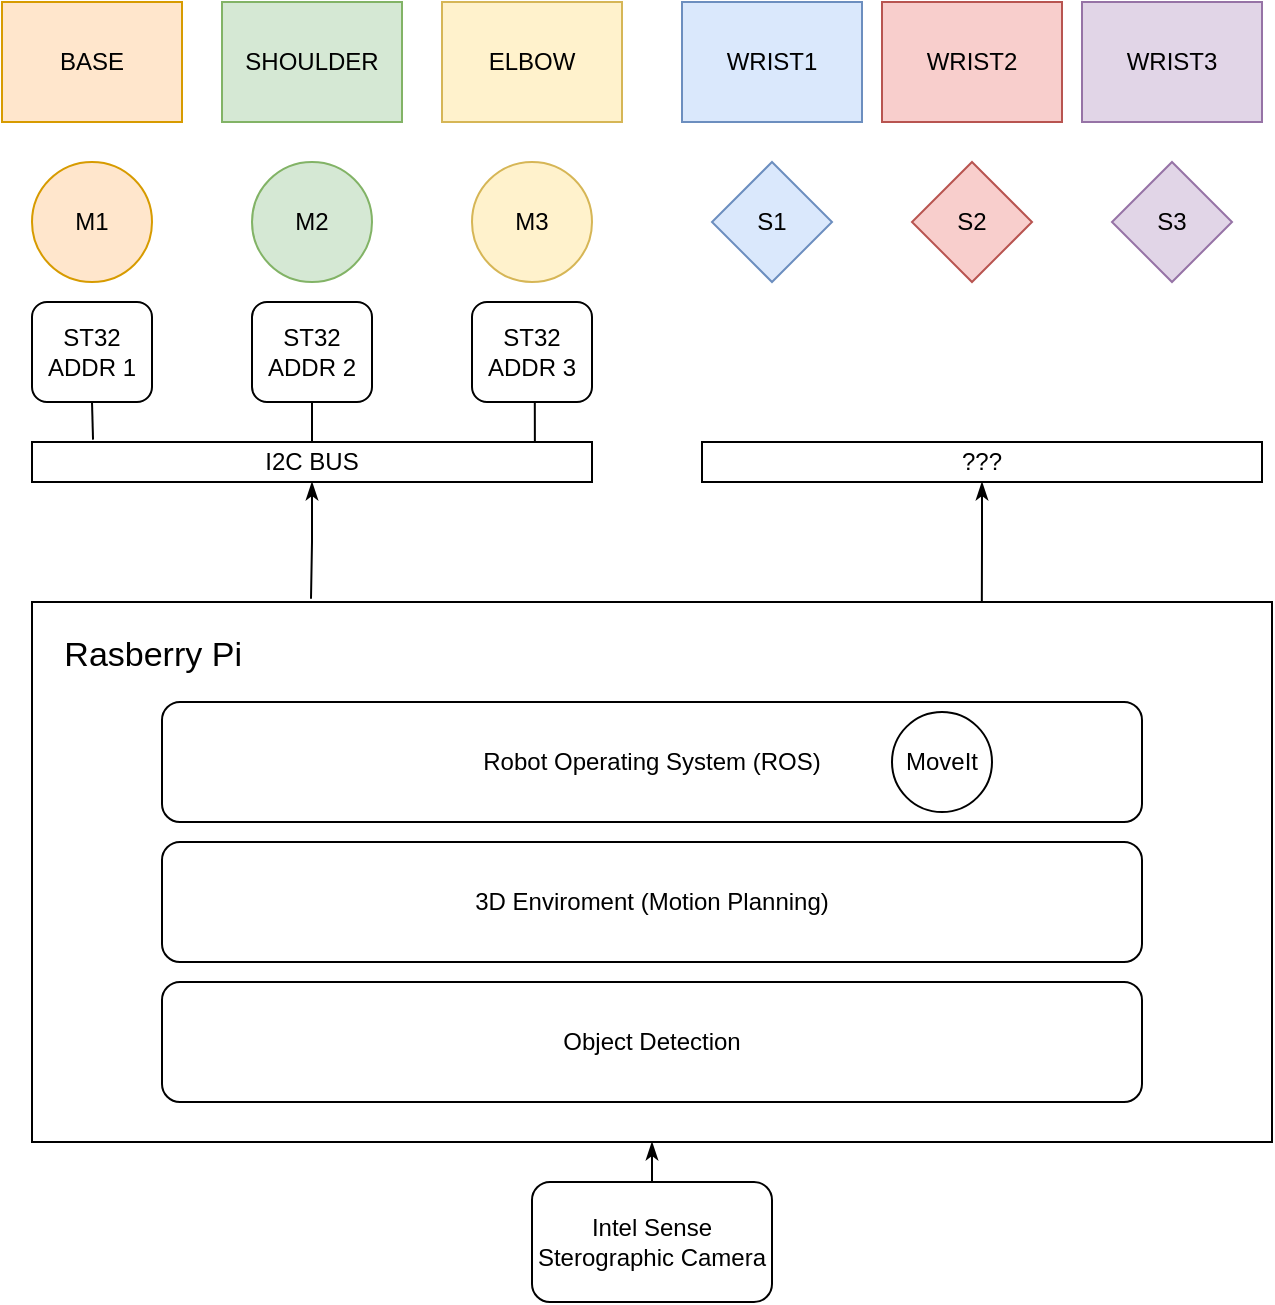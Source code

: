 <mxfile version="12.5.1" type="github">
  <diagram id="L-ai7fAyJBnf2PLU2uu1" name="Page-1">
    <mxGraphModel dx="981" dy="630" grid="1" gridSize="10" guides="1" tooltips="1" connect="1" arrows="1" fold="1" page="1" pageScale="1" pageWidth="850" pageHeight="1100" math="0" shadow="0">
      <root>
        <mxCell id="0"/>
        <mxCell id="1" parent="0"/>
        <mxCell id="LJsphAcHxgrP_2_Ti7BV-1" value="M1" style="ellipse;whiteSpace=wrap;html=1;aspect=fixed;fillColor=#ffe6cc;strokeColor=#d79b00;" parent="1" vertex="1">
          <mxGeometry x="120" y="180" width="60" height="60" as="geometry"/>
        </mxCell>
        <mxCell id="LJsphAcHxgrP_2_Ti7BV-2" value="M2" style="ellipse;whiteSpace=wrap;html=1;aspect=fixed;fillColor=#d5e8d4;strokeColor=#82b366;" parent="1" vertex="1">
          <mxGeometry x="230" y="180" width="60" height="60" as="geometry"/>
        </mxCell>
        <mxCell id="LJsphAcHxgrP_2_Ti7BV-3" value="M3" style="ellipse;whiteSpace=wrap;html=1;aspect=fixed;fillColor=#fff2cc;strokeColor=#d6b656;" parent="1" vertex="1">
          <mxGeometry x="340" y="180" width="60" height="60" as="geometry"/>
        </mxCell>
        <mxCell id="LJsphAcHxgrP_2_Ti7BV-4" value="S1" style="rhombus;whiteSpace=wrap;html=1;fillColor=#dae8fc;strokeColor=#6c8ebf;" parent="1" vertex="1">
          <mxGeometry x="460" y="180" width="60" height="60" as="geometry"/>
        </mxCell>
        <mxCell id="LJsphAcHxgrP_2_Ti7BV-5" value="S2" style="rhombus;whiteSpace=wrap;html=1;fillColor=#f8cecc;strokeColor=#b85450;" parent="1" vertex="1">
          <mxGeometry x="560" y="180" width="60" height="60" as="geometry"/>
        </mxCell>
        <mxCell id="LJsphAcHxgrP_2_Ti7BV-6" value="S3" style="rhombus;whiteSpace=wrap;html=1;fillColor=#e1d5e7;strokeColor=#9673a6;" parent="1" vertex="1">
          <mxGeometry x="660" y="180" width="60" height="60" as="geometry"/>
        </mxCell>
        <mxCell id="D1XfDUeKwlj6QDrGRqhB-1" value="BASE" style="rounded=0;whiteSpace=wrap;html=1;fillColor=#ffe6cc;strokeColor=#d79b00;" vertex="1" parent="1">
          <mxGeometry x="105" y="100" width="90" height="60" as="geometry"/>
        </mxCell>
        <mxCell id="D1XfDUeKwlj6QDrGRqhB-5" value="SHOULDER" style="rounded=0;whiteSpace=wrap;html=1;fillColor=#d5e8d4;strokeColor=#82b366;" vertex="1" parent="1">
          <mxGeometry x="215" y="100" width="90" height="60" as="geometry"/>
        </mxCell>
        <mxCell id="D1XfDUeKwlj6QDrGRqhB-6" value="ELBOW" style="rounded=0;whiteSpace=wrap;html=1;fillColor=#fff2cc;strokeColor=#d6b656;" vertex="1" parent="1">
          <mxGeometry x="325" y="100" width="90" height="60" as="geometry"/>
        </mxCell>
        <mxCell id="D1XfDUeKwlj6QDrGRqhB-7" value="WRIST1" style="rounded=0;whiteSpace=wrap;html=1;fillColor=#dae8fc;strokeColor=#6c8ebf;" vertex="1" parent="1">
          <mxGeometry x="445" y="100" width="90" height="60" as="geometry"/>
        </mxCell>
        <mxCell id="D1XfDUeKwlj6QDrGRqhB-8" value="WRIST2" style="rounded=0;whiteSpace=wrap;html=1;fillColor=#f8cecc;strokeColor=#b85450;" vertex="1" parent="1">
          <mxGeometry x="545" y="100" width="90" height="60" as="geometry"/>
        </mxCell>
        <mxCell id="D1XfDUeKwlj6QDrGRqhB-9" value="WRIST3" style="rounded=0;whiteSpace=wrap;html=1;fillColor=#e1d5e7;strokeColor=#9673a6;" vertex="1" parent="1">
          <mxGeometry x="645" y="100" width="90" height="60" as="geometry"/>
        </mxCell>
        <mxCell id="D1XfDUeKwlj6QDrGRqhB-16" style="edgeStyle=orthogonalEdgeStyle;rounded=0;orthogonalLoop=1;jettySize=auto;html=1;exitX=0.5;exitY=0;exitDx=0;exitDy=0;entryX=0.5;entryY=1;entryDx=0;entryDy=0;endArrow=none;endFill=0;" edge="1" parent="1" source="D1XfDUeKwlj6QDrGRqhB-10" target="D1XfDUeKwlj6QDrGRqhB-12">
          <mxGeometry relative="1" as="geometry"/>
        </mxCell>
        <mxCell id="D1XfDUeKwlj6QDrGRqhB-20" style="edgeStyle=orthogonalEdgeStyle;rounded=0;orthogonalLoop=1;jettySize=auto;html=1;exitX=0.5;exitY=1;exitDx=0;exitDy=0;entryX=0.225;entryY=-0.006;entryDx=0;entryDy=0;entryPerimeter=0;endArrow=none;endFill=0;startArrow=classicThin;startFill=1;" edge="1" parent="1" source="D1XfDUeKwlj6QDrGRqhB-10" target="D1XfDUeKwlj6QDrGRqhB-19">
          <mxGeometry relative="1" as="geometry"/>
        </mxCell>
        <mxCell id="D1XfDUeKwlj6QDrGRqhB-10" value="I2C BUS" style="rounded=0;whiteSpace=wrap;html=1;" vertex="1" parent="1">
          <mxGeometry x="120" y="320" width="280" height="20" as="geometry"/>
        </mxCell>
        <mxCell id="D1XfDUeKwlj6QDrGRqhB-15" style="edgeStyle=orthogonalEdgeStyle;rounded=0;orthogonalLoop=1;jettySize=auto;html=1;exitX=0.5;exitY=1;exitDx=0;exitDy=0;entryX=0.109;entryY=-0.06;entryDx=0;entryDy=0;entryPerimeter=0;endArrow=none;endFill=0;" edge="1" parent="1" source="D1XfDUeKwlj6QDrGRqhB-11" target="D1XfDUeKwlj6QDrGRqhB-10">
          <mxGeometry relative="1" as="geometry"/>
        </mxCell>
        <mxCell id="D1XfDUeKwlj6QDrGRqhB-11" value="ST32&lt;br&gt;ADDR 1" style="rounded=1;whiteSpace=wrap;html=1;" vertex="1" parent="1">
          <mxGeometry x="120" y="250" width="60" height="50" as="geometry"/>
        </mxCell>
        <mxCell id="D1XfDUeKwlj6QDrGRqhB-12" value="ST32&lt;br&gt;ADDR 2" style="rounded=1;whiteSpace=wrap;html=1;" vertex="1" parent="1">
          <mxGeometry x="230" y="250" width="60" height="50" as="geometry"/>
        </mxCell>
        <mxCell id="D1XfDUeKwlj6QDrGRqhB-17" style="edgeStyle=orthogonalEdgeStyle;rounded=0;orthogonalLoop=1;jettySize=auto;html=1;exitX=0.5;exitY=1;exitDx=0;exitDy=0;entryX=0.898;entryY=-0.012;entryDx=0;entryDy=0;entryPerimeter=0;endArrow=none;endFill=0;" edge="1" parent="1" source="D1XfDUeKwlj6QDrGRqhB-13" target="D1XfDUeKwlj6QDrGRqhB-10">
          <mxGeometry relative="1" as="geometry"/>
        </mxCell>
        <mxCell id="D1XfDUeKwlj6QDrGRqhB-13" value="ST32&lt;br&gt;ADDR 3" style="rounded=1;whiteSpace=wrap;html=1;" vertex="1" parent="1">
          <mxGeometry x="340" y="250" width="60" height="50" as="geometry"/>
        </mxCell>
        <mxCell id="D1XfDUeKwlj6QDrGRqhB-21" style="edgeStyle=orthogonalEdgeStyle;rounded=0;orthogonalLoop=1;jettySize=auto;html=1;exitX=0.5;exitY=1;exitDx=0;exitDy=0;entryX=0.766;entryY=-0.001;entryDx=0;entryDy=0;entryPerimeter=0;endArrow=none;endFill=0;startArrow=classicThin;startFill=1;" edge="1" parent="1" source="D1XfDUeKwlj6QDrGRqhB-18" target="D1XfDUeKwlj6QDrGRqhB-19">
          <mxGeometry relative="1" as="geometry"/>
        </mxCell>
        <mxCell id="D1XfDUeKwlj6QDrGRqhB-18" value="???" style="rounded=0;whiteSpace=wrap;html=1;" vertex="1" parent="1">
          <mxGeometry x="455" y="320" width="280" height="20" as="geometry"/>
        </mxCell>
        <mxCell id="D1XfDUeKwlj6QDrGRqhB-19" value="&lt;font style=&quot;font-size: 17px&quot;&gt;&amp;nbsp; &amp;nbsp;Rasberry Pi&lt;br&gt;&lt;/font&gt;&lt;br&gt;&lt;br&gt;&lt;br&gt;&lt;br&gt;&lt;br&gt;&lt;br&gt;&lt;br&gt;&lt;br&gt;&lt;br&gt;&lt;br&gt;&lt;br&gt;&lt;br&gt;&lt;br&gt;&lt;br&gt;&lt;br&gt;" style="rounded=0;whiteSpace=wrap;html=1;align=left;" vertex="1" parent="1">
          <mxGeometry x="120" y="400" width="620" height="270" as="geometry"/>
        </mxCell>
        <mxCell id="D1XfDUeKwlj6QDrGRqhB-24" value="Robot Operating System (ROS)" style="rounded=1;whiteSpace=wrap;html=1;" vertex="1" parent="1">
          <mxGeometry x="185" y="450" width="490" height="60" as="geometry"/>
        </mxCell>
        <mxCell id="D1XfDUeKwlj6QDrGRqhB-25" value="Object Detection" style="rounded=1;whiteSpace=wrap;html=1;" vertex="1" parent="1">
          <mxGeometry x="185" y="590" width="490" height="60" as="geometry"/>
        </mxCell>
        <mxCell id="D1XfDUeKwlj6QDrGRqhB-26" value="3D Enviroment (Motion Planning)" style="rounded=1;whiteSpace=wrap;html=1;" vertex="1" parent="1">
          <mxGeometry x="185" y="520" width="490" height="60" as="geometry"/>
        </mxCell>
        <mxCell id="D1XfDUeKwlj6QDrGRqhB-28" style="edgeStyle=orthogonalEdgeStyle;rounded=0;orthogonalLoop=1;jettySize=auto;html=1;exitX=0.5;exitY=1;exitDx=0;exitDy=0;entryX=0.5;entryY=0;entryDx=0;entryDy=0;startArrow=classicThin;startFill=1;endArrow=none;endFill=0;" edge="1" parent="1" source="D1XfDUeKwlj6QDrGRqhB-19" target="D1XfDUeKwlj6QDrGRqhB-27">
          <mxGeometry relative="1" as="geometry"/>
        </mxCell>
        <mxCell id="D1XfDUeKwlj6QDrGRqhB-27" value="Intel Sense Sterographic Camera" style="rounded=1;whiteSpace=wrap;html=1;" vertex="1" parent="1">
          <mxGeometry x="370" y="690" width="120" height="60" as="geometry"/>
        </mxCell>
        <mxCell id="D1XfDUeKwlj6QDrGRqhB-29" value="MoveIt" style="ellipse;whiteSpace=wrap;html=1;" vertex="1" parent="1">
          <mxGeometry x="550" y="455" width="50" height="50" as="geometry"/>
        </mxCell>
      </root>
    </mxGraphModel>
  </diagram>
</mxfile>
